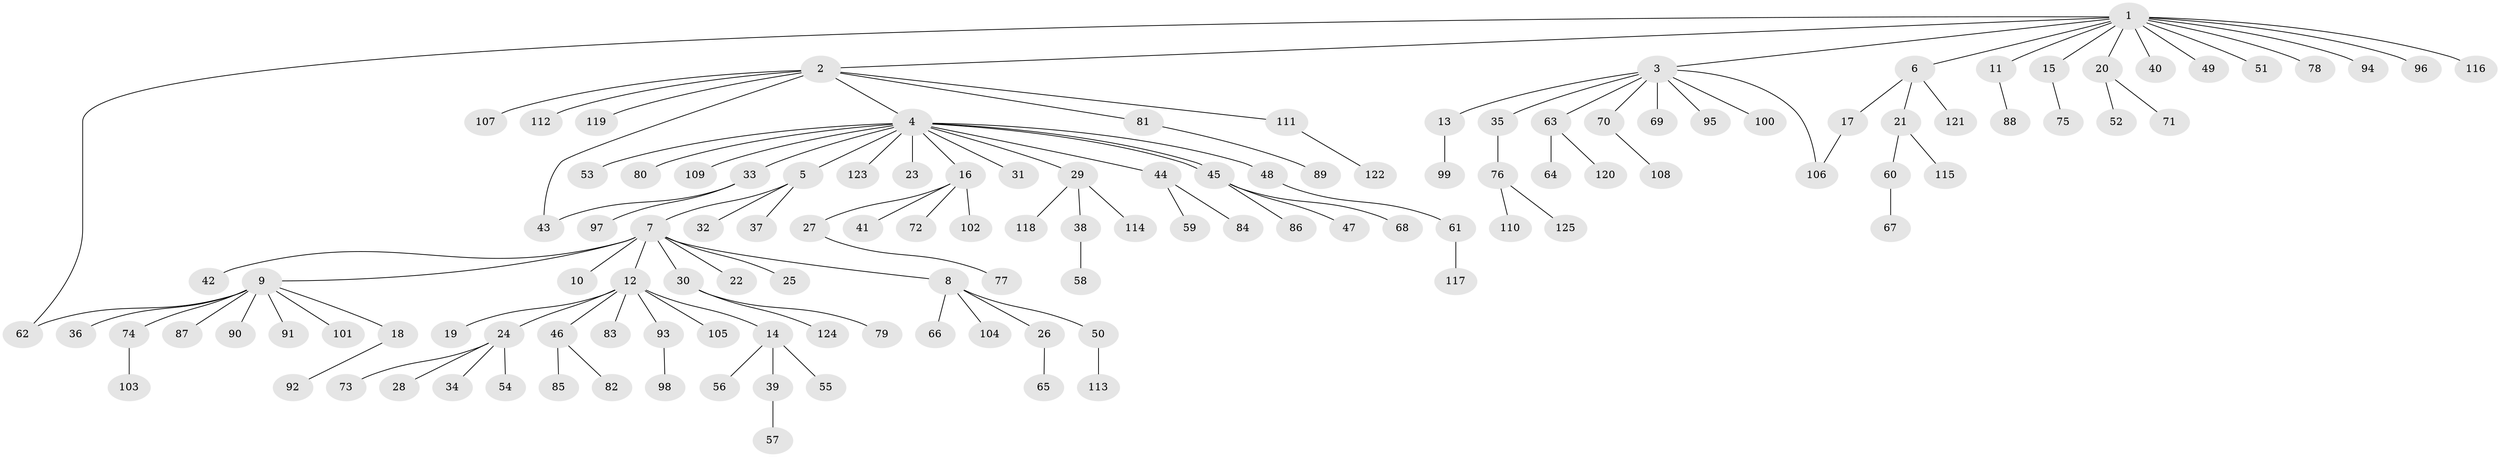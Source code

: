 // Generated by graph-tools (version 1.1) at 2025/01/03/09/25 03:01:57]
// undirected, 125 vertices, 128 edges
graph export_dot {
graph [start="1"]
  node [color=gray90,style=filled];
  1;
  2;
  3;
  4;
  5;
  6;
  7;
  8;
  9;
  10;
  11;
  12;
  13;
  14;
  15;
  16;
  17;
  18;
  19;
  20;
  21;
  22;
  23;
  24;
  25;
  26;
  27;
  28;
  29;
  30;
  31;
  32;
  33;
  34;
  35;
  36;
  37;
  38;
  39;
  40;
  41;
  42;
  43;
  44;
  45;
  46;
  47;
  48;
  49;
  50;
  51;
  52;
  53;
  54;
  55;
  56;
  57;
  58;
  59;
  60;
  61;
  62;
  63;
  64;
  65;
  66;
  67;
  68;
  69;
  70;
  71;
  72;
  73;
  74;
  75;
  76;
  77;
  78;
  79;
  80;
  81;
  82;
  83;
  84;
  85;
  86;
  87;
  88;
  89;
  90;
  91;
  92;
  93;
  94;
  95;
  96;
  97;
  98;
  99;
  100;
  101;
  102;
  103;
  104;
  105;
  106;
  107;
  108;
  109;
  110;
  111;
  112;
  113;
  114;
  115;
  116;
  117;
  118;
  119;
  120;
  121;
  122;
  123;
  124;
  125;
  1 -- 2;
  1 -- 3;
  1 -- 6;
  1 -- 11;
  1 -- 15;
  1 -- 20;
  1 -- 40;
  1 -- 49;
  1 -- 51;
  1 -- 62;
  1 -- 78;
  1 -- 94;
  1 -- 96;
  1 -- 116;
  2 -- 4;
  2 -- 43;
  2 -- 81;
  2 -- 107;
  2 -- 111;
  2 -- 112;
  2 -- 119;
  3 -- 13;
  3 -- 35;
  3 -- 63;
  3 -- 69;
  3 -- 70;
  3 -- 95;
  3 -- 100;
  3 -- 106;
  4 -- 5;
  4 -- 16;
  4 -- 23;
  4 -- 29;
  4 -- 31;
  4 -- 33;
  4 -- 44;
  4 -- 45;
  4 -- 45;
  4 -- 48;
  4 -- 53;
  4 -- 80;
  4 -- 109;
  4 -- 123;
  5 -- 7;
  5 -- 32;
  5 -- 37;
  6 -- 17;
  6 -- 21;
  6 -- 121;
  7 -- 8;
  7 -- 9;
  7 -- 10;
  7 -- 12;
  7 -- 22;
  7 -- 25;
  7 -- 30;
  7 -- 42;
  8 -- 26;
  8 -- 50;
  8 -- 66;
  8 -- 104;
  9 -- 18;
  9 -- 36;
  9 -- 62;
  9 -- 74;
  9 -- 87;
  9 -- 90;
  9 -- 91;
  9 -- 101;
  11 -- 88;
  12 -- 14;
  12 -- 19;
  12 -- 24;
  12 -- 46;
  12 -- 83;
  12 -- 93;
  12 -- 105;
  13 -- 99;
  14 -- 39;
  14 -- 55;
  14 -- 56;
  15 -- 75;
  16 -- 27;
  16 -- 41;
  16 -- 72;
  16 -- 102;
  17 -- 106;
  18 -- 92;
  20 -- 52;
  20 -- 71;
  21 -- 60;
  21 -- 115;
  24 -- 28;
  24 -- 34;
  24 -- 54;
  24 -- 73;
  26 -- 65;
  27 -- 77;
  29 -- 38;
  29 -- 114;
  29 -- 118;
  30 -- 79;
  30 -- 124;
  33 -- 43;
  33 -- 97;
  35 -- 76;
  38 -- 58;
  39 -- 57;
  44 -- 59;
  44 -- 84;
  45 -- 47;
  45 -- 68;
  45 -- 86;
  46 -- 82;
  46 -- 85;
  48 -- 61;
  50 -- 113;
  60 -- 67;
  61 -- 117;
  63 -- 64;
  63 -- 120;
  70 -- 108;
  74 -- 103;
  76 -- 110;
  76 -- 125;
  81 -- 89;
  93 -- 98;
  111 -- 122;
}
